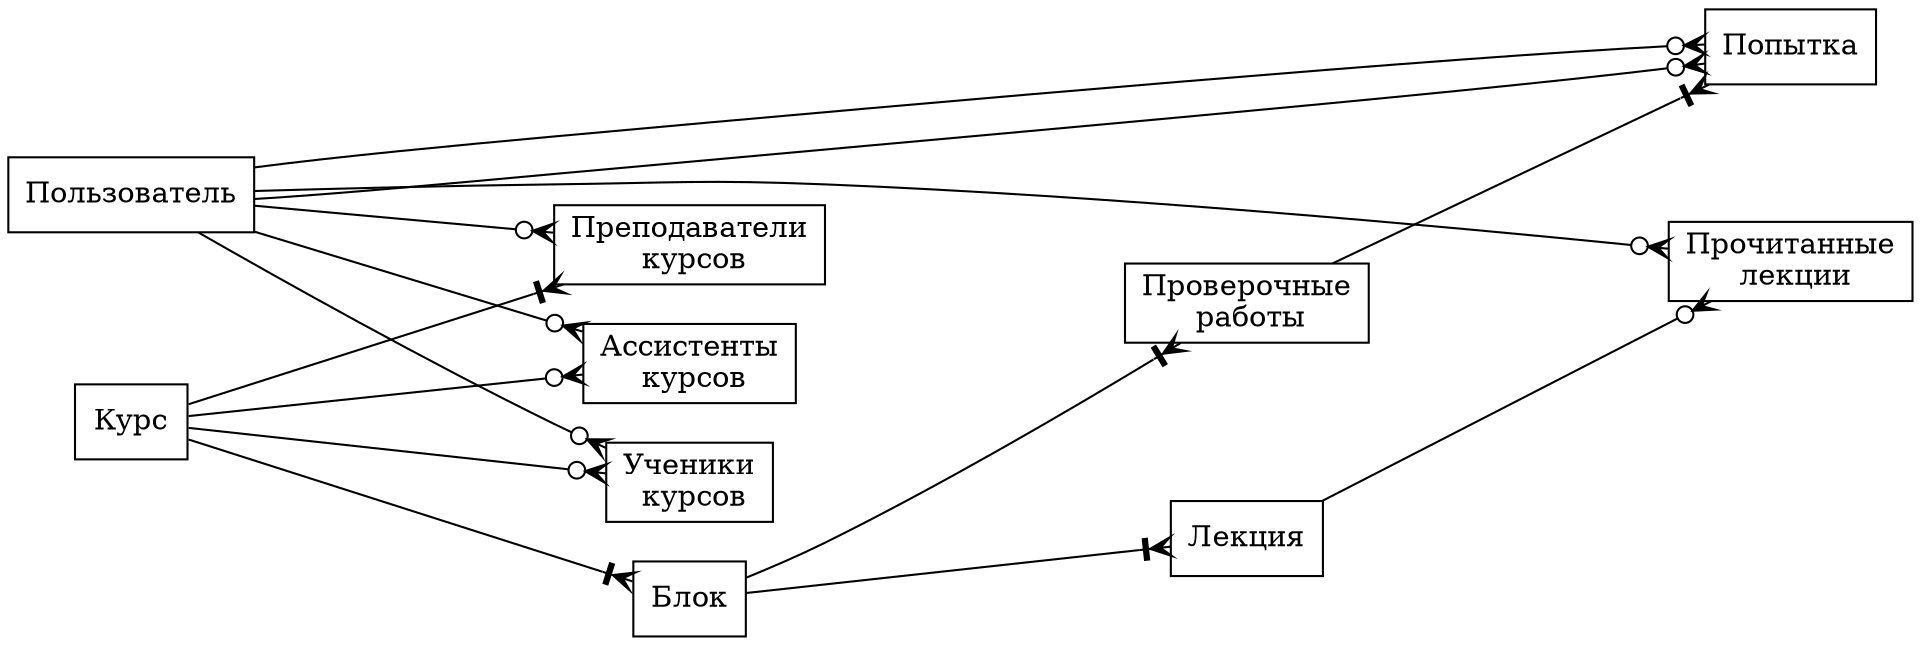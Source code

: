 digraph ERD {
  graph [   rankdir = "LR" ];
  ranksep=2;

  User [ label="{<F> Пользователь}" shape = "record" ];
  Course [ label="{<F> Курс}" shape = "record" ];
  Block [ label="{<F> Блок}" shape = "record" ];
  Task [ label="{<F> Проверочные\l работы}" shape = "record" ];
  Solution [ label="{<F> Попытка}" shape = "record" ];
  Lecture [ label="{<F> Лекция}" shape = "record" ];
  CourseTeachers [ label="{<F> Преподаватели \l курсов}" shape = "record" ];
  CourseAssistent [ label="{<F> Ассистенты \l курсов}" shape = "record" ];
  CourseStudents [ label="{<F> Ученики \l курсов}" shape = "record" ];
  LectureReaded [ label="{<F> Прочитанные \l лекции}" shape = "record" ];
 
  User->CourseStudents [arrowhead = crowodot];
  User->CourseTeachers [arrowhead = crowodot];
  User->CourseAssistent [arrowhead = crowodot];
  
  Course->CourseStudents [arrowhead = crowodot];
  Course->CourseTeachers [arrowhead = crowtee];
  Course->CourseAssistent [arrowhead = crowodot];
  
  Course->Block[arrowhead = crowtee];
  Block->Lecture[arrowhead = crowtee];
  Block->Task[arrowhead = crowtee];
  Task->Solution[arrowhead = crowtee];
  User->Solution[arrowhead = crowodot];
  User->Solution[arrowhead = crowodot];
  
  User->LectureReaded[arrowhead = crowodot];
  Lecture->LectureReaded[arrowhead = crowodot];
}